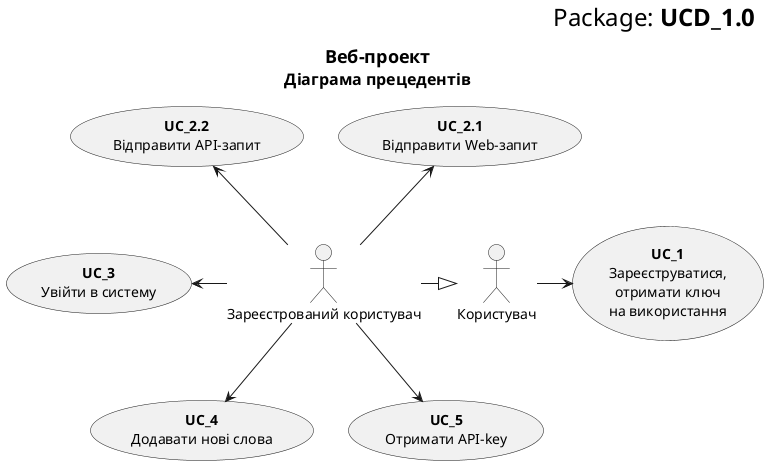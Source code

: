 @startuml
right header
	<font size=24 color=black>Package: <b>UCD_1.0
end header

title
	<font size=18 color=black>Веб-проект
	<font size=16 color=black>Діаграма прецедентів
end title

actor "Користувач" as User
actor "Зареєстрований користувач" as RegUser

usecase "<b>UC_1</b>\nЗареєструватися,\nотримати ключ\nна використання" as UC_1
usecase "<b>UC_2.1</b>\nВідправити Web-запит" as UC_2.1
usecase "<b>UC_2.2</b>\nВідправити API-запит" as UC_2.2
usecase "<b>UC_3</b>\nУвійти в систему" as UC_3
usecase "<b>UC_4</b>\nДодавати нові слова" as UC_4
usecase "<b>UC_5</b>\nОтримати API-key" as UC_5

RegUser -|> User

User -r-> UC_1
RegUser -u-> UC_2.1
RegUser -u-> UC_2.2
RegUser -l--> UC_3
RegUser --> UC_4
RegUser --> UC_5
@enduml